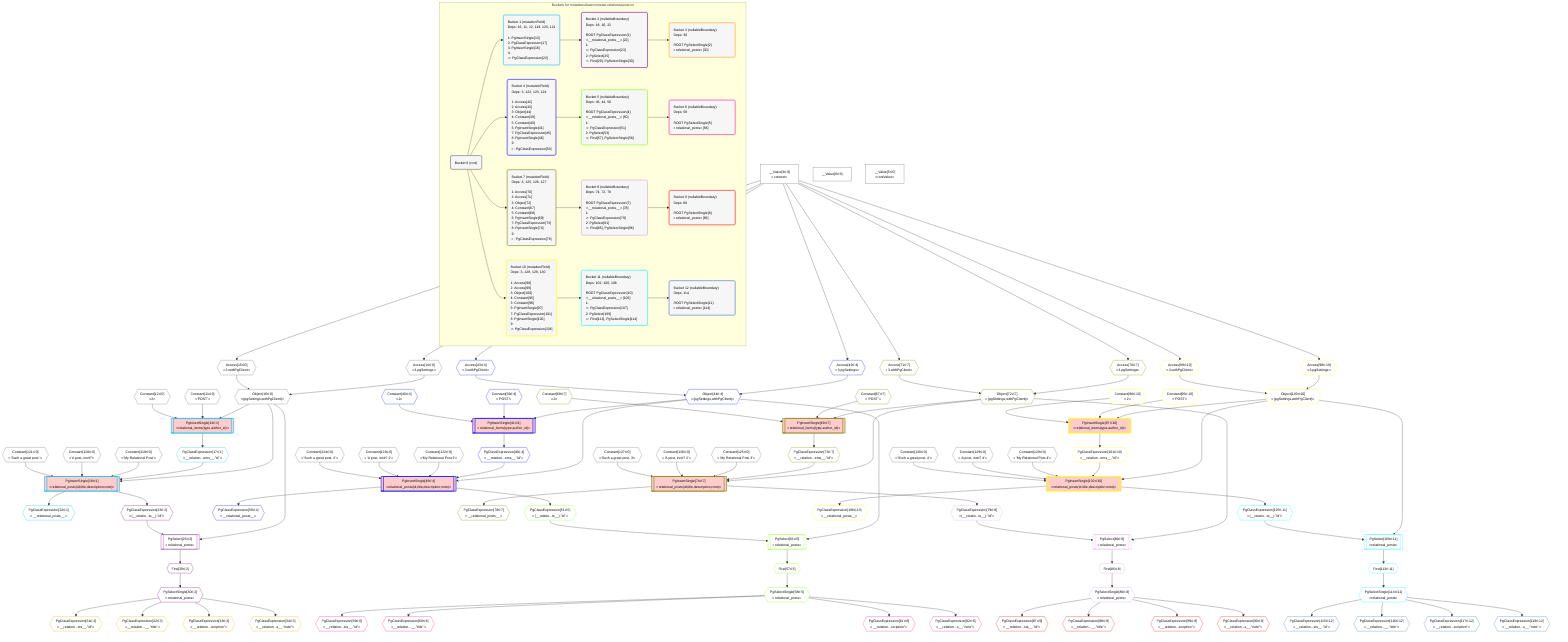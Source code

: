 %%{init: {'themeVariables': { 'fontSize': '12px'}}}%%
graph TD
    classDef path fill:#eee,stroke:#000,color:#000
    classDef plan fill:#fff,stroke-width:1px,color:#000
    classDef itemplan fill:#fff,stroke-width:2px,color:#000
    classDef unbatchedplan fill:#dff,stroke-width:1px,color:#000
    classDef sideeffectplan fill:#fcc,stroke-width:2px,color:#000
    classDef bucket fill:#f6f6f6,color:#000,stroke-width:2px,text-align:left


    %% plan dependencies
    Object16{{"Object[16∈0]<br />ᐸ{pgSettings,withPgClient}ᐳ"}}:::plan
    Access14{{"Access[14∈0]<br />ᐸ3.pgSettingsᐳ"}}:::plan
    Access15{{"Access[15∈0]<br />ᐸ3.withPgClientᐳ"}}:::plan
    Access14 & Access15 --> Object16
    __Value3["__Value[3∈0]<br />ᐸcontextᐳ"]:::plan
    __Value3 --> Access14
    __Value3 --> Access15
    __Value0["__Value[0∈0]"]:::plan
    __Value5["__Value[5∈0]<br />ᐸrootValueᐳ"]:::plan
    Constant11{{"Constant[11∈0]<br />ᐸ'POST'ᐳ"}}:::plan
    Constant12{{"Constant[12∈0]<br />ᐸ2ᐳ"}}:::plan
    Constant119{{"Constant[119∈0]<br />ᐸ'My Relational Post'ᐳ"}}:::plan
    Constant120{{"Constant[120∈0]<br />ᐸ'A post, innit?'ᐳ"}}:::plan
    Constant121{{"Constant[121∈0]<br />ᐸ'Such a great post.'ᐳ"}}:::plan
    Constant122{{"Constant[122∈0]<br />ᐸ'My Relational Post 2'ᐳ"}}:::plan
    Constant123{{"Constant[123∈0]<br />ᐸ'A post, innit? 2'ᐳ"}}:::plan
    Constant124{{"Constant[124∈0]<br />ᐸ'Such a great post. 2'ᐳ"}}:::plan
    Constant125{{"Constant[125∈0]<br />ᐸ'My Relational Post 3'ᐳ"}}:::plan
    Constant126{{"Constant[126∈0]<br />ᐸ'A post, innit? 3'ᐳ"}}:::plan
    Constant127{{"Constant[127∈0]<br />ᐸ'Such a great post. 3'ᐳ"}}:::plan
    Constant128{{"Constant[128∈0]<br />ᐸ'My Relational Post 4'ᐳ"}}:::plan
    Constant129{{"Constant[129∈0]<br />ᐸ'A post, innit? 4'ᐳ"}}:::plan
    Constant130{{"Constant[130∈0]<br />ᐸ'Such a great post. 4'ᐳ"}}:::plan
    PgInsertSingle18[["PgInsertSingle[18∈1]<br />ᐸrelational_posts(id,title,description,note)ᐳ"]]:::sideeffectplan
    PgClassExpression17{{"PgClassExpression[17∈1]<br />ᐸ__relation...ems__.”id”ᐳ"}}:::plan
    Object16 & PgClassExpression17 & Constant119 & Constant120 & Constant121 --> PgInsertSingle18
    PgInsertSingle13[["PgInsertSingle[13∈1]<br />ᐸrelational_items(type,author_id)ᐳ"]]:::sideeffectplan
    Object16 & Constant11 & Constant12 --> PgInsertSingle13
    PgInsertSingle13 --> PgClassExpression17
    PgClassExpression22{{"PgClassExpression[22∈1]<br />ᐸ__relational_posts__ᐳ"}}:::plan
    PgInsertSingle18 --> PgClassExpression22
    PgSelect25[["PgSelect[25∈2]<br />ᐸrelational_postsᐳ"]]:::plan
    PgClassExpression23{{"PgClassExpression[23∈2]<br />ᐸ(__relatio...ts__).”id”ᐳ"}}:::plan
    Object16 & PgClassExpression23 --> PgSelect25
    PgInsertSingle18 --> PgClassExpression23
    First29{{"First[29∈2]"}}:::plan
    PgSelect25 --> First29
    PgSelectSingle30{{"PgSelectSingle[30∈2]<br />ᐸrelational_postsᐳ"}}:::plan
    First29 --> PgSelectSingle30
    PgClassExpression31{{"PgClassExpression[31∈3]<br />ᐸ__relation...sts__.”id”ᐳ"}}:::plan
    PgSelectSingle30 --> PgClassExpression31
    PgClassExpression32{{"PgClassExpression[32∈3]<br />ᐸ__relation...__.”title”ᐳ"}}:::plan
    PgSelectSingle30 --> PgClassExpression32
    PgClassExpression33{{"PgClassExpression[33∈3]<br />ᐸ__relation...scription”ᐳ"}}:::plan
    PgSelectSingle30 --> PgClassExpression33
    PgClassExpression34{{"PgClassExpression[34∈3]<br />ᐸ__relation...s__.”note”ᐳ"}}:::plan
    PgSelectSingle30 --> PgClassExpression34
    PgInsertSingle46[["PgInsertSingle[46∈4]<br />ᐸrelational_posts(id,title,description,note)ᐳ"]]:::sideeffectplan
    Object44{{"Object[44∈4]<br />ᐸ{pgSettings,withPgClient}ᐳ"}}:::plan
    PgClassExpression45{{"PgClassExpression[45∈4]<br />ᐸ__relation...ems__.”id”ᐳ"}}:::plan
    Object44 & PgClassExpression45 & Constant122 & Constant123 & Constant124 --> PgInsertSingle46
    PgInsertSingle41[["PgInsertSingle[41∈4]<br />ᐸrelational_items(type,author_id)ᐳ"]]:::sideeffectplan
    Constant39{{"Constant[39∈4]<br />ᐸ'POST'ᐳ"}}:::plan
    Constant40{{"Constant[40∈4]<br />ᐸ2ᐳ"}}:::plan
    Object44 & Constant39 & Constant40 --> PgInsertSingle41
    Access42{{"Access[42∈4]<br />ᐸ3.pgSettingsᐳ"}}:::plan
    Access43{{"Access[43∈4]<br />ᐸ3.withPgClientᐳ"}}:::plan
    Access42 & Access43 --> Object44
    __Value3 --> Access42
    __Value3 --> Access43
    PgInsertSingle41 --> PgClassExpression45
    PgClassExpression50{{"PgClassExpression[50∈4]<br />ᐸ__relational_posts__ᐳ"}}:::plan
    PgInsertSingle46 --> PgClassExpression50
    PgSelect53[["PgSelect[53∈5]<br />ᐸrelational_postsᐳ"]]:::plan
    PgClassExpression51{{"PgClassExpression[51∈5]<br />ᐸ(__relatio...ts__).”id”ᐳ"}}:::plan
    Object44 & PgClassExpression51 --> PgSelect53
    PgInsertSingle46 --> PgClassExpression51
    First57{{"First[57∈5]"}}:::plan
    PgSelect53 --> First57
    PgSelectSingle58{{"PgSelectSingle[58∈5]<br />ᐸrelational_postsᐳ"}}:::plan
    First57 --> PgSelectSingle58
    PgClassExpression59{{"PgClassExpression[59∈6]<br />ᐸ__relation...sts__.”id”ᐳ"}}:::plan
    PgSelectSingle58 --> PgClassExpression59
    PgClassExpression60{{"PgClassExpression[60∈6]<br />ᐸ__relation...__.”title”ᐳ"}}:::plan
    PgSelectSingle58 --> PgClassExpression60
    PgClassExpression61{{"PgClassExpression[61∈6]<br />ᐸ__relation...scription”ᐳ"}}:::plan
    PgSelectSingle58 --> PgClassExpression61
    PgClassExpression62{{"PgClassExpression[62∈6]<br />ᐸ__relation...s__.”note”ᐳ"}}:::plan
    PgSelectSingle58 --> PgClassExpression62
    PgInsertSingle74[["PgInsertSingle[74∈7]<br />ᐸrelational_posts(id,title,description,note)ᐳ"]]:::sideeffectplan
    Object72{{"Object[72∈7]<br />ᐸ{pgSettings,withPgClient}ᐳ"}}:::plan
    PgClassExpression73{{"PgClassExpression[73∈7]<br />ᐸ__relation...ems__.”id”ᐳ"}}:::plan
    Object72 & PgClassExpression73 & Constant125 & Constant126 & Constant127 --> PgInsertSingle74
    PgInsertSingle69[["PgInsertSingle[69∈7]<br />ᐸrelational_items(type,author_id)ᐳ"]]:::sideeffectplan
    Constant67{{"Constant[67∈7]<br />ᐸ'POST'ᐳ"}}:::plan
    Constant68{{"Constant[68∈7]<br />ᐸ2ᐳ"}}:::plan
    Object72 & Constant67 & Constant68 --> PgInsertSingle69
    Access70{{"Access[70∈7]<br />ᐸ3.pgSettingsᐳ"}}:::plan
    Access71{{"Access[71∈7]<br />ᐸ3.withPgClientᐳ"}}:::plan
    Access70 & Access71 --> Object72
    __Value3 --> Access70
    __Value3 --> Access71
    PgInsertSingle69 --> PgClassExpression73
    PgClassExpression78{{"PgClassExpression[78∈7]<br />ᐸ__relational_posts__ᐳ"}}:::plan
    PgInsertSingle74 --> PgClassExpression78
    PgSelect81[["PgSelect[81∈8]<br />ᐸrelational_postsᐳ"]]:::plan
    PgClassExpression79{{"PgClassExpression[79∈8]<br />ᐸ(__relatio...ts__).”id”ᐳ"}}:::plan
    Object72 & PgClassExpression79 --> PgSelect81
    PgInsertSingle74 --> PgClassExpression79
    First85{{"First[85∈8]"}}:::plan
    PgSelect81 --> First85
    PgSelectSingle86{{"PgSelectSingle[86∈8]<br />ᐸrelational_postsᐳ"}}:::plan
    First85 --> PgSelectSingle86
    PgClassExpression87{{"PgClassExpression[87∈9]<br />ᐸ__relation...sts__.”id”ᐳ"}}:::plan
    PgSelectSingle86 --> PgClassExpression87
    PgClassExpression88{{"PgClassExpression[88∈9]<br />ᐸ__relation...__.”title”ᐳ"}}:::plan
    PgSelectSingle86 --> PgClassExpression88
    PgClassExpression89{{"PgClassExpression[89∈9]<br />ᐸ__relation...scription”ᐳ"}}:::plan
    PgSelectSingle86 --> PgClassExpression89
    PgClassExpression90{{"PgClassExpression[90∈9]<br />ᐸ__relation...s__.”note”ᐳ"}}:::plan
    PgSelectSingle86 --> PgClassExpression90
    PgInsertSingle102[["PgInsertSingle[102∈10]<br />ᐸrelational_posts(id,title,description,note)ᐳ"]]:::sideeffectplan
    Object100{{"Object[100∈10]<br />ᐸ{pgSettings,withPgClient}ᐳ"}}:::plan
    PgClassExpression101{{"PgClassExpression[101∈10]<br />ᐸ__relation...ems__.”id”ᐳ"}}:::plan
    Object100 & PgClassExpression101 & Constant128 & Constant129 & Constant130 --> PgInsertSingle102
    PgInsertSingle97[["PgInsertSingle[97∈10]<br />ᐸrelational_items(type,author_id)ᐳ"]]:::sideeffectplan
    Constant95{{"Constant[95∈10]<br />ᐸ'POST'ᐳ"}}:::plan
    Constant96{{"Constant[96∈10]<br />ᐸ2ᐳ"}}:::plan
    Object100 & Constant95 & Constant96 --> PgInsertSingle97
    Access98{{"Access[98∈10]<br />ᐸ3.pgSettingsᐳ"}}:::plan
    Access99{{"Access[99∈10]<br />ᐸ3.withPgClientᐳ"}}:::plan
    Access98 & Access99 --> Object100
    __Value3 --> Access98
    __Value3 --> Access99
    PgInsertSingle97 --> PgClassExpression101
    PgClassExpression106{{"PgClassExpression[106∈10]<br />ᐸ__relational_posts__ᐳ"}}:::plan
    PgInsertSingle102 --> PgClassExpression106
    PgSelect109[["PgSelect[109∈11]<br />ᐸrelational_postsᐳ"]]:::plan
    PgClassExpression107{{"PgClassExpression[107∈11]<br />ᐸ(__relatio...ts__).”id”ᐳ"}}:::plan
    Object100 & PgClassExpression107 --> PgSelect109
    PgInsertSingle102 --> PgClassExpression107
    First113{{"First[113∈11]"}}:::plan
    PgSelect109 --> First113
    PgSelectSingle114{{"PgSelectSingle[114∈11]<br />ᐸrelational_postsᐳ"}}:::plan
    First113 --> PgSelectSingle114
    PgClassExpression115{{"PgClassExpression[115∈12]<br />ᐸ__relation...sts__.”id”ᐳ"}}:::plan
    PgSelectSingle114 --> PgClassExpression115
    PgClassExpression116{{"PgClassExpression[116∈12]<br />ᐸ__relation...__.”title”ᐳ"}}:::plan
    PgSelectSingle114 --> PgClassExpression116
    PgClassExpression117{{"PgClassExpression[117∈12]<br />ᐸ__relation...scription”ᐳ"}}:::plan
    PgSelectSingle114 --> PgClassExpression117
    PgClassExpression118{{"PgClassExpression[118∈12]<br />ᐸ__relation...s__.”note”ᐳ"}}:::plan
    PgSelectSingle114 --> PgClassExpression118

    %% define steps

    subgraph "Buckets for mutations/basics/create-relational-post-x4"
    Bucket0("Bucket 0 (root)"):::bucket
    classDef bucket0 stroke:#696969
    class Bucket0,__Value0,__Value3,__Value5,Constant11,Constant12,Access14,Access15,Object16,Constant119,Constant120,Constant121,Constant122,Constant123,Constant124,Constant125,Constant126,Constant127,Constant128,Constant129,Constant130 bucket0
    Bucket1("Bucket 1 (mutationField)<br />Deps: 16, 11, 12, 119, 120, 121<br /><br />1: PgInsertSingle[13]<br />2: PgClassExpression[17]<br />3: PgInsertSingle[18]<br />4: <br />ᐳ: PgClassExpression[22]"):::bucket
    classDef bucket1 stroke:#00bfff
    class Bucket1,PgInsertSingle13,PgClassExpression17,PgInsertSingle18,PgClassExpression22 bucket1
    Bucket2("Bucket 2 (nullableBoundary)<br />Deps: 18, 16, 22<br /><br />ROOT PgClassExpression{1}ᐸ__relational_posts__ᐳ[22]<br />1: <br />ᐳ: PgClassExpression[23]<br />2: PgSelect[25]<br />ᐳ: First[29], PgSelectSingle[30]"):::bucket
    classDef bucket2 stroke:#7f007f
    class Bucket2,PgClassExpression23,PgSelect25,First29,PgSelectSingle30 bucket2
    Bucket3("Bucket 3 (nullableBoundary)<br />Deps: 30<br /><br />ROOT PgSelectSingle{2}ᐸrelational_postsᐳ[30]"):::bucket
    classDef bucket3 stroke:#ffa500
    class Bucket3,PgClassExpression31,PgClassExpression32,PgClassExpression33,PgClassExpression34 bucket3
    Bucket4("Bucket 4 (mutationField)<br />Deps: 3, 122, 123, 124<br /><br />1: Access[42]<br />2: Access[43]<br />3: Object[44]<br />4: Constant[39]<br />5: Constant[40]<br />6: PgInsertSingle[41]<br />7: PgClassExpression[45]<br />8: PgInsertSingle[46]<br />9: <br />ᐳ: PgClassExpression[50]"):::bucket
    classDef bucket4 stroke:#0000ff
    class Bucket4,Constant39,Constant40,PgInsertSingle41,Access42,Access43,Object44,PgClassExpression45,PgInsertSingle46,PgClassExpression50 bucket4
    Bucket5("Bucket 5 (nullableBoundary)<br />Deps: 46, 44, 50<br /><br />ROOT PgClassExpression{4}ᐸ__relational_posts__ᐳ[50]<br />1: <br />ᐳ: PgClassExpression[51]<br />2: PgSelect[53]<br />ᐳ: First[57], PgSelectSingle[58]"):::bucket
    classDef bucket5 stroke:#7fff00
    class Bucket5,PgClassExpression51,PgSelect53,First57,PgSelectSingle58 bucket5
    Bucket6("Bucket 6 (nullableBoundary)<br />Deps: 58<br /><br />ROOT PgSelectSingle{5}ᐸrelational_postsᐳ[58]"):::bucket
    classDef bucket6 stroke:#ff1493
    class Bucket6,PgClassExpression59,PgClassExpression60,PgClassExpression61,PgClassExpression62 bucket6
    Bucket7("Bucket 7 (mutationField)<br />Deps: 3, 125, 126, 127<br /><br />1: Access[70]<br />2: Access[71]<br />3: Object[72]<br />4: Constant[67]<br />5: Constant[68]<br />6: PgInsertSingle[69]<br />7: PgClassExpression[73]<br />8: PgInsertSingle[74]<br />9: <br />ᐳ: PgClassExpression[78]"):::bucket
    classDef bucket7 stroke:#808000
    class Bucket7,Constant67,Constant68,PgInsertSingle69,Access70,Access71,Object72,PgClassExpression73,PgInsertSingle74,PgClassExpression78 bucket7
    Bucket8("Bucket 8 (nullableBoundary)<br />Deps: 74, 72, 78<br /><br />ROOT PgClassExpression{7}ᐸ__relational_posts__ᐳ[78]<br />1: <br />ᐳ: PgClassExpression[79]<br />2: PgSelect[81]<br />ᐳ: First[85], PgSelectSingle[86]"):::bucket
    classDef bucket8 stroke:#dda0dd
    class Bucket8,PgClassExpression79,PgSelect81,First85,PgSelectSingle86 bucket8
    Bucket9("Bucket 9 (nullableBoundary)<br />Deps: 86<br /><br />ROOT PgSelectSingle{8}ᐸrelational_postsᐳ[86]"):::bucket
    classDef bucket9 stroke:#ff0000
    class Bucket9,PgClassExpression87,PgClassExpression88,PgClassExpression89,PgClassExpression90 bucket9
    Bucket10("Bucket 10 (mutationField)<br />Deps: 3, 128, 129, 130<br /><br />1: Access[98]<br />2: Access[99]<br />3: Object[100]<br />4: Constant[95]<br />5: Constant[96]<br />6: PgInsertSingle[97]<br />7: PgClassExpression[101]<br />8: PgInsertSingle[102]<br />9: <br />ᐳ: PgClassExpression[106]"):::bucket
    classDef bucket10 stroke:#ffff00
    class Bucket10,Constant95,Constant96,PgInsertSingle97,Access98,Access99,Object100,PgClassExpression101,PgInsertSingle102,PgClassExpression106 bucket10
    Bucket11("Bucket 11 (nullableBoundary)<br />Deps: 102, 100, 106<br /><br />ROOT PgClassExpression{10}ᐸ__relational_posts__ᐳ[106]<br />1: <br />ᐳ: PgClassExpression[107]<br />2: PgSelect[109]<br />ᐳ: First[113], PgSelectSingle[114]"):::bucket
    classDef bucket11 stroke:#00ffff
    class Bucket11,PgClassExpression107,PgSelect109,First113,PgSelectSingle114 bucket11
    Bucket12("Bucket 12 (nullableBoundary)<br />Deps: 114<br /><br />ROOT PgSelectSingle{11}ᐸrelational_postsᐳ[114]"):::bucket
    classDef bucket12 stroke:#4169e1
    class Bucket12,PgClassExpression115,PgClassExpression116,PgClassExpression117,PgClassExpression118 bucket12
    Bucket0 --> Bucket1 & Bucket4 & Bucket7 & Bucket10
    Bucket1 --> Bucket2
    Bucket2 --> Bucket3
    Bucket4 --> Bucket5
    Bucket5 --> Bucket6
    Bucket7 --> Bucket8
    Bucket8 --> Bucket9
    Bucket10 --> Bucket11
    Bucket11 --> Bucket12
    end